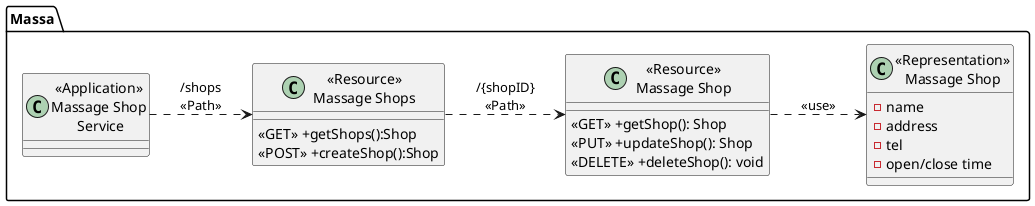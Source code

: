 @startuml MassageShopService
left to right direction
package "Massa"{
    class "<<Application>>\nMassage Shop\n Service" as MassageShopService{}

    class "<<Resource>>\nMassage Shops" as ResourceShops{
        <<GET>> +getShops():Shop
        <<POST>> +createShop():Shop
    }

    class "<<Resource>>\nMassage Shop" as ResourceShop {
        <<GET>> +getShop(): Shop
        <<PUT>> +updateShop(): Shop
        <<DELETE>> +deleteShop(): void
    }

    class "<<Representation>>\nMassage Shop" as RepresentationShop {
        -name
        -address
        -tel 
        -open/close time
    }

}

MassageShopService ..> ResourceShops:"/shops\n<<Path>>"
ResourceShops ..> ResourceShop: "/{shopID}\n<<Path>>"
ResourceShop ..> RepresentationShop: "<<use>>"

@enduml